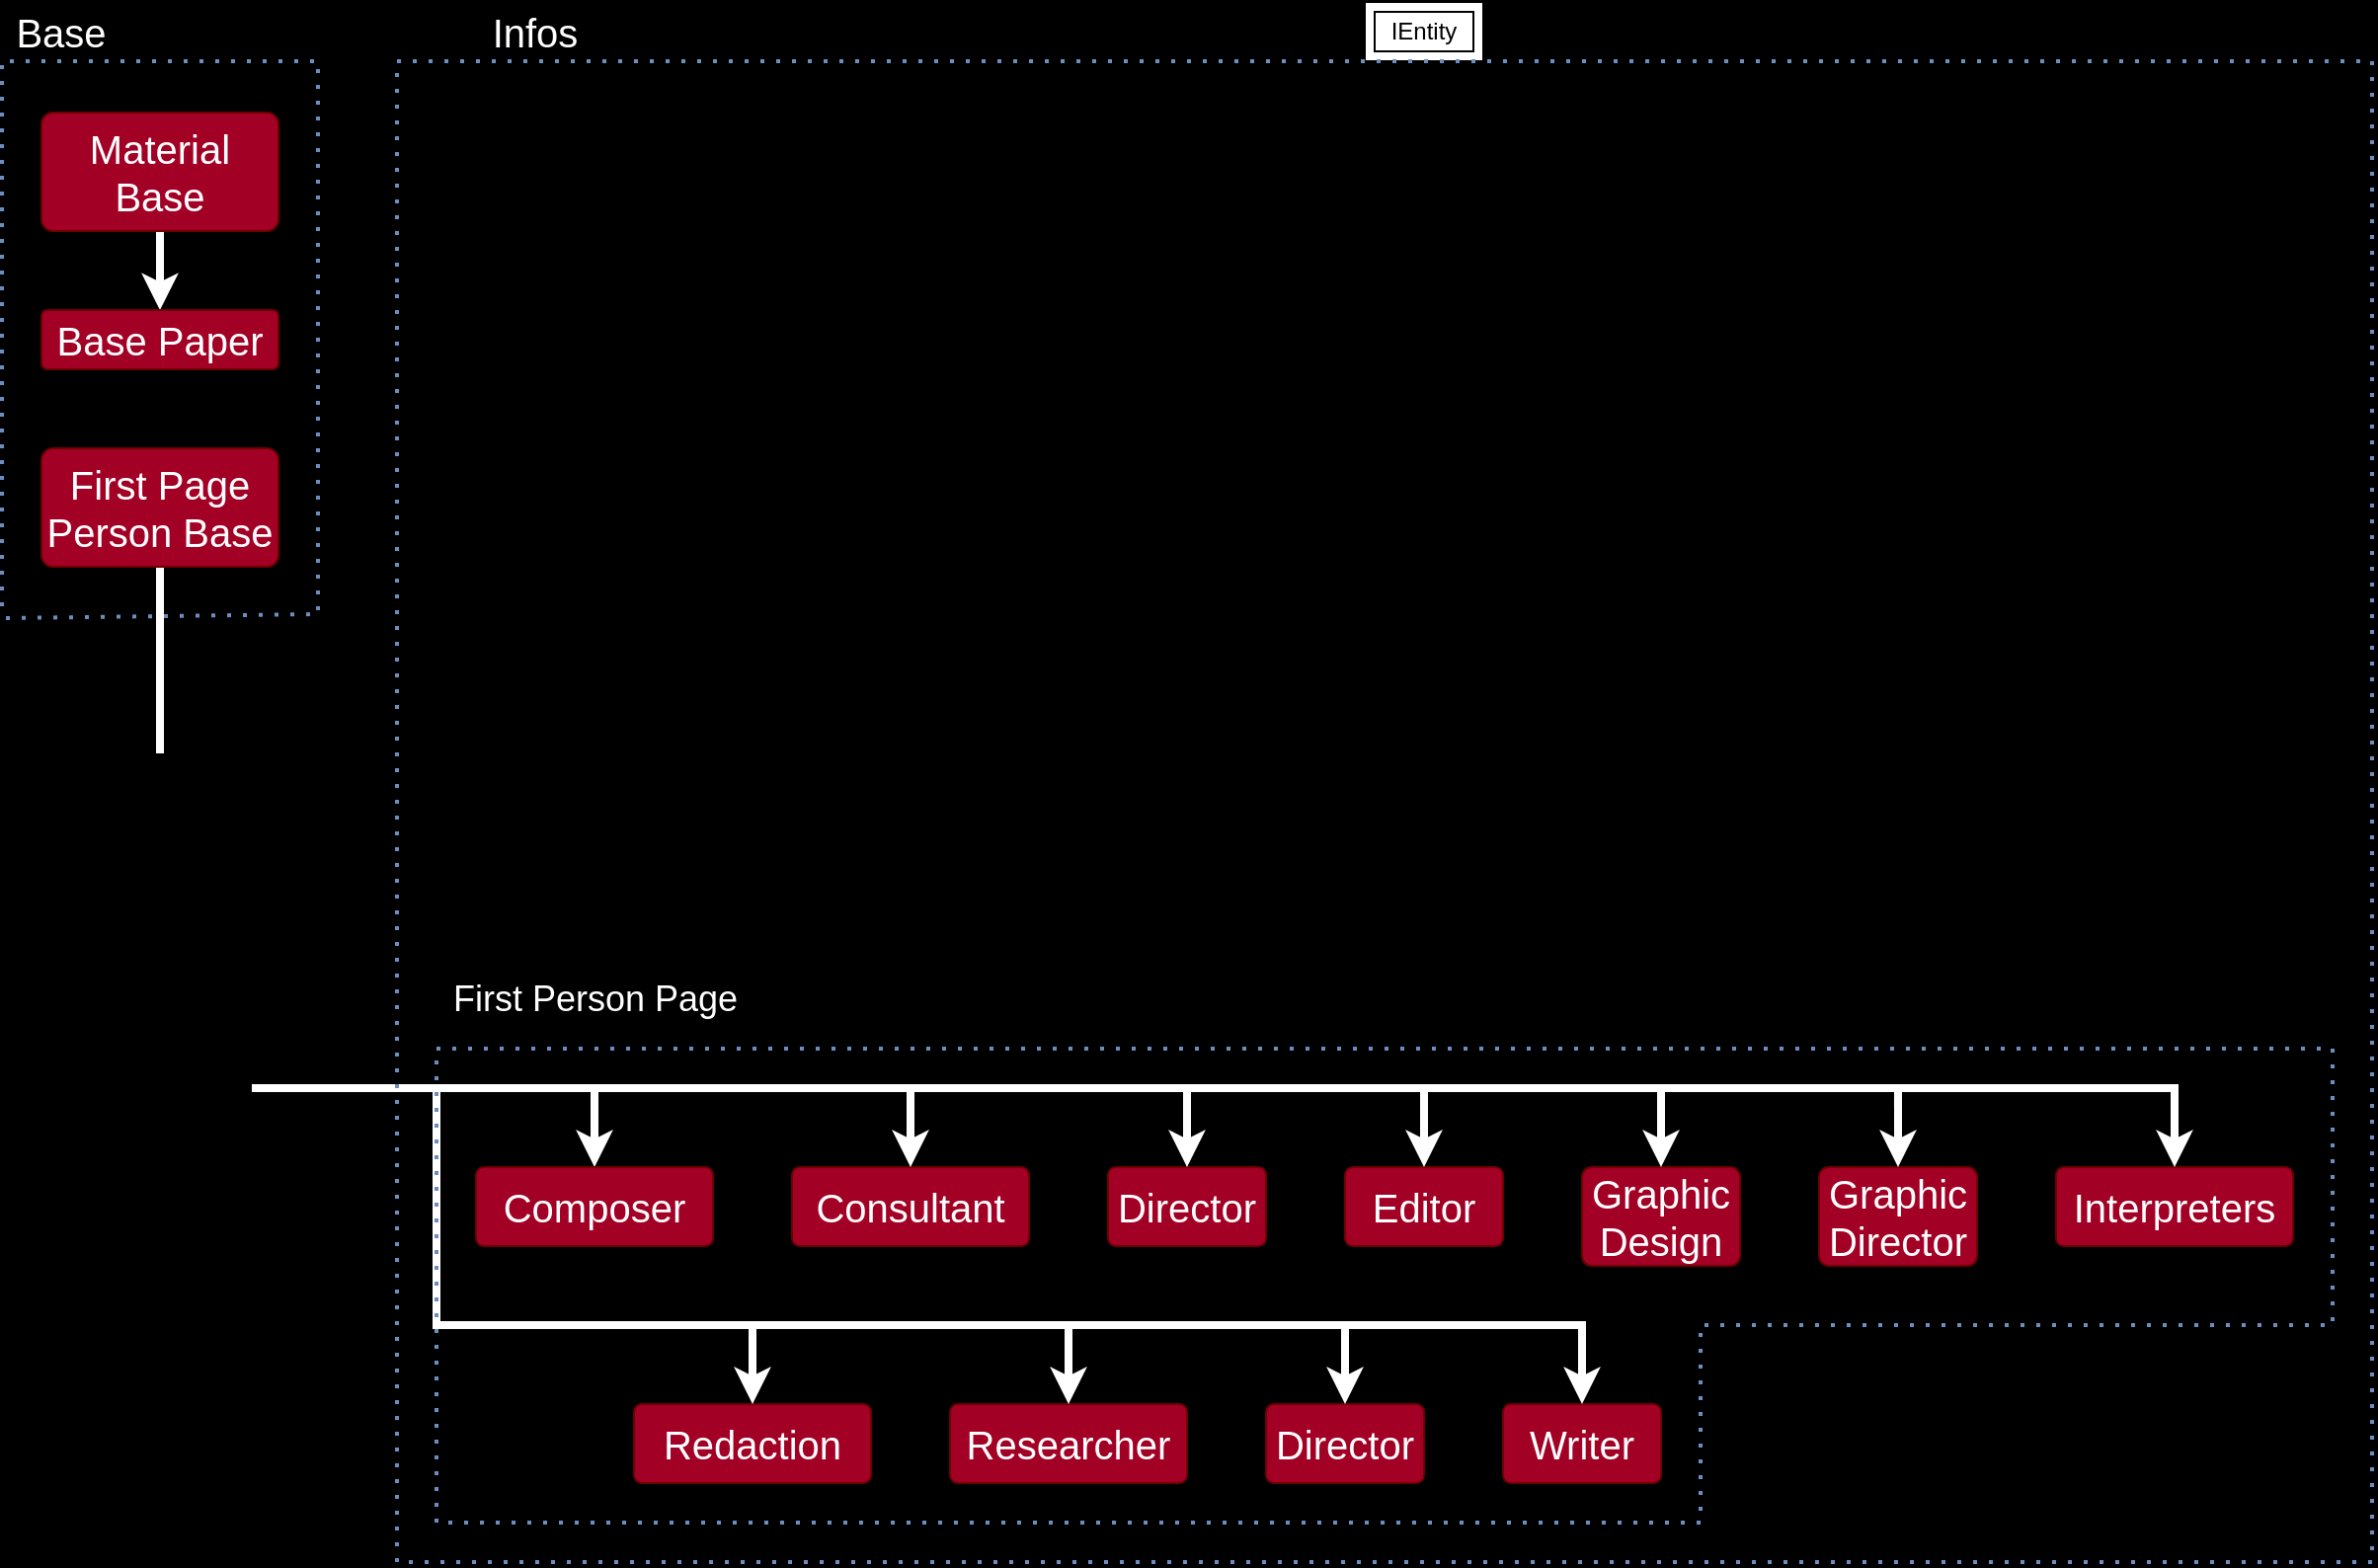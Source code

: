 <mxfile version="17.4.5" type="github">
  <diagram id="R2lEEEUBdFMjLlhIrx00" name="Enities">
    <mxGraphModel dx="1778" dy="1089" grid="1" gridSize="10" guides="1" tooltips="1" connect="1" arrows="1" fold="1" page="1" pageScale="1" pageWidth="1600" pageHeight="900" background="#000000" math="0" shadow="0" extFonts="Permanent Marker^https://fonts.googleapis.com/css?family=Permanent+Marker">
      <root>
        <mxCell id="0" />
        <mxCell id="1" parent="0" />
        <mxCell id="eGb5dsAbsmcvE9Oy9T9W-4" value="IEntity" style="shape=ext;margin=3;double=1;whiteSpace=wrap;html=1;align=center;" parent="1" vertex="1">
          <mxGeometry x="890" y="50" width="60" height="30" as="geometry" />
        </mxCell>
        <mxCell id="yxW6L9qoDKV4iAf_mweB-4" style="edgeStyle=orthogonalEdgeStyle;rounded=0;jumpSize=13;orthogonalLoop=1;jettySize=auto;html=1;entryX=0.5;entryY=0;entryDx=0;entryDy=0;strokeColor=#FFFFFF;strokeWidth=4;" parent="1" source="eGb5dsAbsmcvE9Oy9T9W-7" target="eGb5dsAbsmcvE9Oy9T9W-8" edge="1">
          <mxGeometry relative="1" as="geometry">
            <Array as="points">
              <mxPoint x="280" y="196.03" />
              <mxPoint x="280" y="196.03" />
            </Array>
          </mxGeometry>
        </mxCell>
        <mxCell id="eGb5dsAbsmcvE9Oy9T9W-8" value="Base Paper" style="rounded=1;arcSize=10;whiteSpace=wrap;html=1;align=center;fontSize=20;fillColor=#a20025;strokeColor=#6F0000;fontColor=#ffffff;" parent="1" vertex="1">
          <mxGeometry x="220" y="206.03" width="120" height="30" as="geometry" />
        </mxCell>
        <mxCell id="yxW6L9qoDKV4iAf_mweB-11" style="edgeStyle=orthogonalEdgeStyle;rounded=0;jumpSize=13;orthogonalLoop=1;jettySize=auto;html=1;entryX=0.5;entryY=0;entryDx=0;entryDy=0;strokeColor=#FFFFFF;strokeWidth=4;" parent="1" source="eGb5dsAbsmcvE9Oy9T9W-10" target="yxW6L9qoDKV4iAf_mweB-9" edge="1">
          <mxGeometry relative="1" as="geometry">
            <Array as="points">
              <mxPoint x="280" y="600" />
              <mxPoint x="500" y="600" />
            </Array>
          </mxGeometry>
        </mxCell>
        <mxCell id="eGb5dsAbsmcvE9Oy9T9W-10" value="First Page Person Base" style="rounded=1;arcSize=10;whiteSpace=wrap;html=1;align=center;fontSize=20;fillColor=#a20025;strokeColor=#6F0000;fontColor=#ffffff;" parent="1" vertex="1">
          <mxGeometry x="220" y="276.03" width="120" height="60" as="geometry" />
        </mxCell>
        <mxCell id="eGb5dsAbsmcvE9Oy9T9W-11" value="Infos" style="text;html=1;strokeColor=none;fillColor=none;align=center;verticalAlign=middle;whiteSpace=wrap;rounded=0;fontSize=20;fontColor=#FFFFFF;" parent="1" vertex="1">
          <mxGeometry x="440" y="50" width="60" height="30" as="geometry" />
        </mxCell>
        <mxCell id="eGb5dsAbsmcvE9Oy9T9W-7" value="Material Base" style="rounded=1;arcSize=10;whiteSpace=wrap;html=1;align=center;fontSize=20;fillColor=#a20025;strokeColor=#6F0000;fontColor=#ffffff;" parent="1" vertex="1">
          <mxGeometry x="220" y="106.03" width="120" height="60" as="geometry" />
        </mxCell>
        <mxCell id="yxW6L9qoDKV4iAf_mweB-6" value="" style="endArrow=none;dashed=1;html=1;dashPattern=1 3;strokeWidth=2;rounded=0;fontColor=#FFFFFF;labelBackgroundColor=#000000;fillColor=#dae8fc;strokeColor=#6c8ebf;" parent="1" edge="1">
          <mxGeometry width="50" height="50" relative="1" as="geometry">
            <mxPoint x="200" y="356.03" as="sourcePoint" />
            <mxPoint x="200" y="362.03" as="targetPoint" />
            <Array as="points">
              <mxPoint x="200" y="80.03" />
              <mxPoint x="360" y="80.0" />
              <mxPoint x="360" y="360" />
            </Array>
          </mxGeometry>
        </mxCell>
        <mxCell id="yxW6L9qoDKV4iAf_mweB-7" value="Base" style="text;html=1;strokeColor=none;fillColor=none;align=center;verticalAlign=middle;whiteSpace=wrap;rounded=0;fontSize=20;fontColor=#FFFFFF;" parent="1" vertex="1">
          <mxGeometry x="200" y="50" width="60" height="30" as="geometry" />
        </mxCell>
        <mxCell id="yxW6L9qoDKV4iAf_mweB-9" value="Composer" style="rounded=1;arcSize=10;whiteSpace=wrap;html=1;align=center;fontSize=20;fillColor=#a20025;strokeColor=#6F0000;fontColor=#ffffff;" parent="1" vertex="1">
          <mxGeometry x="440" y="640" width="120" height="40" as="geometry" />
        </mxCell>
        <mxCell id="yxW6L9qoDKV4iAf_mweB-10" value="Consultant" style="rounded=1;arcSize=10;whiteSpace=wrap;html=1;align=center;fontSize=20;fillColor=#a20025;strokeColor=#6F0000;fontColor=#ffffff;" parent="1" vertex="1">
          <mxGeometry x="600" y="640" width="120" height="40" as="geometry" />
        </mxCell>
        <mxCell id="yxW6L9qoDKV4iAf_mweB-14" style="edgeStyle=orthogonalEdgeStyle;rounded=0;jumpSize=13;orthogonalLoop=1;jettySize=auto;html=1;entryX=0.5;entryY=0;entryDx=0;entryDy=0;strokeColor=#FFFFFF;strokeWidth=4;" parent="1" target="yxW6L9qoDKV4iAf_mweB-10" edge="1">
          <mxGeometry relative="1" as="geometry">
            <mxPoint x="500" y="600" as="sourcePoint" />
            <mxPoint x="790" y="530" as="targetPoint" />
            <Array as="points">
              <mxPoint x="660" y="600" />
            </Array>
          </mxGeometry>
        </mxCell>
        <mxCell id="P3IxTrzwhwJKdC0I2D61-1" value="Director" style="rounded=1;arcSize=10;whiteSpace=wrap;html=1;align=center;fontSize=20;fillColor=#a20025;strokeColor=#6F0000;fontColor=#ffffff;" vertex="1" parent="1">
          <mxGeometry x="760" y="640" width="80" height="40" as="geometry" />
        </mxCell>
        <mxCell id="P3IxTrzwhwJKdC0I2D61-2" value="Editor" style="rounded=1;arcSize=10;whiteSpace=wrap;html=1;align=center;fontSize=20;fillColor=#a20025;strokeColor=#6F0000;fontColor=#ffffff;" vertex="1" parent="1">
          <mxGeometry x="880" y="640" width="80" height="40" as="geometry" />
        </mxCell>
        <mxCell id="P3IxTrzwhwJKdC0I2D61-5" value="Graphic&lt;br&gt;Design" style="rounded=1;arcSize=10;whiteSpace=wrap;html=1;align=center;fontSize=20;fillColor=#a20025;strokeColor=#6F0000;fontColor=#ffffff;" vertex="1" parent="1">
          <mxGeometry x="1000" y="640" width="80" height="50" as="geometry" />
        </mxCell>
        <mxCell id="P3IxTrzwhwJKdC0I2D61-6" value="Graphic Director" style="rounded=1;arcSize=10;whiteSpace=wrap;html=1;align=center;fontSize=20;fillColor=#a20025;strokeColor=#6F0000;fontColor=#ffffff;" vertex="1" parent="1">
          <mxGeometry x="1120" y="640" width="80" height="50" as="geometry" />
        </mxCell>
        <mxCell id="P3IxTrzwhwJKdC0I2D61-8" value="Interpreters" style="rounded=1;arcSize=10;whiteSpace=wrap;html=1;align=center;fontSize=20;fillColor=#a20025;strokeColor=#6F0000;fontColor=#ffffff;" vertex="1" parent="1">
          <mxGeometry x="1240" y="640" width="120" height="40" as="geometry" />
        </mxCell>
        <mxCell id="P3IxTrzwhwJKdC0I2D61-9" value="" style="endArrow=none;dashed=1;html=1;dashPattern=1 3;strokeWidth=2;rounded=0;fontColor=#FFFFFF;labelBackgroundColor=#000000;fillColor=#dae8fc;strokeColor=#6c8ebf;" edge="1" parent="1">
          <mxGeometry width="50" height="50" relative="1" as="geometry">
            <mxPoint x="400" y="840" as="sourcePoint" />
            <mxPoint x="400" y="840" as="targetPoint" />
            <Array as="points">
              <mxPoint x="400" y="80" />
              <mxPoint x="1400" y="80" />
              <mxPoint x="1400" y="840" />
            </Array>
          </mxGeometry>
        </mxCell>
        <mxCell id="P3IxTrzwhwJKdC0I2D61-11" style="edgeStyle=orthogonalEdgeStyle;rounded=0;jumpSize=13;orthogonalLoop=1;jettySize=auto;html=1;entryX=0.5;entryY=0;entryDx=0;entryDy=0;strokeColor=#FFFFFF;strokeWidth=4;" edge="1" parent="1">
          <mxGeometry relative="1" as="geometry">
            <mxPoint x="660" y="600" as="sourcePoint" />
            <mxPoint x="800" y="640" as="targetPoint" />
            <Array as="points">
              <mxPoint x="800" y="600" />
            </Array>
          </mxGeometry>
        </mxCell>
        <mxCell id="P3IxTrzwhwJKdC0I2D61-12" style="edgeStyle=orthogonalEdgeStyle;rounded=0;jumpSize=13;orthogonalLoop=1;jettySize=auto;html=1;strokeColor=#FFFFFF;strokeWidth=4;entryX=0.5;entryY=0;entryDx=0;entryDy=0;" edge="1" parent="1" target="P3IxTrzwhwJKdC0I2D61-2">
          <mxGeometry relative="1" as="geometry">
            <mxPoint x="800" y="600" as="sourcePoint" />
            <mxPoint x="960" y="640" as="targetPoint" />
            <Array as="points">
              <mxPoint x="920" y="600" />
            </Array>
          </mxGeometry>
        </mxCell>
        <mxCell id="P3IxTrzwhwJKdC0I2D61-13" style="edgeStyle=orthogonalEdgeStyle;rounded=0;jumpSize=13;orthogonalLoop=1;jettySize=auto;html=1;entryX=0.5;entryY=0;entryDx=0;entryDy=0;strokeColor=#FFFFFF;strokeWidth=4;" edge="1" parent="1" target="P3IxTrzwhwJKdC0I2D61-5">
          <mxGeometry relative="1" as="geometry">
            <mxPoint x="920" y="600" as="sourcePoint" />
            <mxPoint x="1100" y="640" as="targetPoint" />
            <Array as="points">
              <mxPoint x="1040" y="600" />
            </Array>
          </mxGeometry>
        </mxCell>
        <mxCell id="P3IxTrzwhwJKdC0I2D61-14" style="edgeStyle=orthogonalEdgeStyle;rounded=0;jumpSize=13;orthogonalLoop=1;jettySize=auto;html=1;entryX=0.5;entryY=0;entryDx=0;entryDy=0;strokeColor=#FFFFFF;strokeWidth=4;" edge="1" parent="1" target="P3IxTrzwhwJKdC0I2D61-6">
          <mxGeometry relative="1" as="geometry">
            <mxPoint x="1039.97" y="600" as="sourcePoint" />
            <mxPoint x="1199.97" y="640" as="targetPoint" />
            <Array as="points">
              <mxPoint x="1160" y="600" />
            </Array>
          </mxGeometry>
        </mxCell>
        <mxCell id="P3IxTrzwhwJKdC0I2D61-15" style="edgeStyle=orthogonalEdgeStyle;rounded=0;jumpSize=13;orthogonalLoop=1;jettySize=auto;html=1;entryX=0.5;entryY=0;entryDx=0;entryDy=0;strokeColor=#FFFFFF;strokeWidth=4;" edge="1" parent="1" target="P3IxTrzwhwJKdC0I2D61-8">
          <mxGeometry relative="1" as="geometry">
            <mxPoint x="1159.97" y="610" as="sourcePoint" />
            <mxPoint x="1349.94" y="640" as="targetPoint" />
            <Array as="points">
              <mxPoint x="1160" y="600" />
              <mxPoint x="1300" y="600" />
            </Array>
          </mxGeometry>
        </mxCell>
        <mxCell id="P3IxTrzwhwJKdC0I2D61-29" value="Redaction" style="rounded=1;arcSize=10;whiteSpace=wrap;html=1;align=center;fontSize=20;fillColor=#a20025;strokeColor=#6F0000;fontColor=#ffffff;" vertex="1" parent="1">
          <mxGeometry x="520" y="760" width="120" height="40" as="geometry" />
        </mxCell>
        <mxCell id="P3IxTrzwhwJKdC0I2D61-30" value="Researcher" style="rounded=1;arcSize=10;whiteSpace=wrap;html=1;align=center;fontSize=20;fillColor=#a20025;strokeColor=#6F0000;fontColor=#ffffff;" vertex="1" parent="1">
          <mxGeometry x="680" y="760" width="120" height="40" as="geometry" />
        </mxCell>
        <mxCell id="P3IxTrzwhwJKdC0I2D61-31" style="edgeStyle=orthogonalEdgeStyle;rounded=0;jumpSize=13;orthogonalLoop=1;jettySize=auto;html=1;entryX=0.5;entryY=0;entryDx=0;entryDy=0;strokeColor=#FFFFFF;strokeWidth=4;" edge="1" parent="1" target="P3IxTrzwhwJKdC0I2D61-30">
          <mxGeometry relative="1" as="geometry">
            <mxPoint x="580" y="600" as="sourcePoint" />
            <mxPoint x="890" y="650" as="targetPoint" />
            <Array as="points">
              <mxPoint x="420" y="600" />
              <mxPoint x="420" y="720" />
              <mxPoint x="740" y="720" />
            </Array>
          </mxGeometry>
        </mxCell>
        <mxCell id="P3IxTrzwhwJKdC0I2D61-32" value="Director" style="rounded=1;arcSize=10;whiteSpace=wrap;html=1;align=center;fontSize=20;fillColor=#a20025;strokeColor=#6F0000;fontColor=#ffffff;" vertex="1" parent="1">
          <mxGeometry x="840" y="760" width="80" height="40" as="geometry" />
        </mxCell>
        <mxCell id="P3IxTrzwhwJKdC0I2D61-33" value="Writer" style="rounded=1;arcSize=10;whiteSpace=wrap;html=1;align=center;fontSize=20;fillColor=#a20025;strokeColor=#6F0000;fontColor=#ffffff;" vertex="1" parent="1">
          <mxGeometry x="960" y="760" width="80" height="40" as="geometry" />
        </mxCell>
        <mxCell id="P3IxTrzwhwJKdC0I2D61-37" style="edgeStyle=orthogonalEdgeStyle;rounded=0;jumpSize=13;orthogonalLoop=1;jettySize=auto;html=1;entryX=0.5;entryY=0;entryDx=0;entryDy=0;strokeColor=#FFFFFF;strokeWidth=4;" edge="1" parent="1">
          <mxGeometry relative="1" as="geometry">
            <mxPoint x="740" y="720" as="sourcePoint" />
            <mxPoint x="880" y="760" as="targetPoint" />
            <Array as="points">
              <mxPoint x="880" y="720" />
            </Array>
          </mxGeometry>
        </mxCell>
        <mxCell id="P3IxTrzwhwJKdC0I2D61-38" style="edgeStyle=orthogonalEdgeStyle;rounded=0;jumpSize=13;orthogonalLoop=1;jettySize=auto;html=1;strokeColor=#FFFFFF;strokeWidth=4;entryX=0.5;entryY=0;entryDx=0;entryDy=0;" edge="1" parent="1" target="P3IxTrzwhwJKdC0I2D61-33">
          <mxGeometry relative="1" as="geometry">
            <mxPoint x="880" y="720" as="sourcePoint" />
            <mxPoint x="1040" y="760" as="targetPoint" />
            <Array as="points">
              <mxPoint x="1000" y="720" />
            </Array>
          </mxGeometry>
        </mxCell>
        <mxCell id="P3IxTrzwhwJKdC0I2D61-42" style="edgeStyle=orthogonalEdgeStyle;rounded=0;jumpSize=13;orthogonalLoop=1;jettySize=auto;html=1;entryX=0.5;entryY=0;entryDx=0;entryDy=0;strokeColor=#FFFFFF;strokeWidth=4;" edge="1" parent="1" target="P3IxTrzwhwJKdC0I2D61-29">
          <mxGeometry relative="1" as="geometry">
            <mxPoint x="580" y="720" as="sourcePoint" />
            <mxPoint x="500" y="720" as="targetPoint" />
            <Array as="points">
              <mxPoint x="580" y="720" />
            </Array>
          </mxGeometry>
        </mxCell>
        <mxCell id="P3IxTrzwhwJKdC0I2D61-44" value="" style="endArrow=none;dashed=1;html=1;dashPattern=1 3;strokeWidth=2;rounded=0;fontColor=#FFFFFF;labelBackgroundColor=#000000;fillColor=#dae8fc;strokeColor=#6c8ebf;" edge="1" parent="1">
          <mxGeometry width="50" height="50" relative="1" as="geometry">
            <mxPoint x="420" y="820" as="sourcePoint" />
            <mxPoint x="420" y="820" as="targetPoint" />
            <Array as="points">
              <mxPoint x="420" y="580" />
              <mxPoint x="1380" y="580" />
              <mxPoint x="1380" y="720" />
              <mxPoint x="1060" y="720" />
              <mxPoint x="1060" y="820" />
            </Array>
          </mxGeometry>
        </mxCell>
        <mxCell id="P3IxTrzwhwJKdC0I2D61-47" value="First Person Page" style="text;html=1;align=center;verticalAlign=middle;resizable=0;points=[];autosize=1;strokeColor=none;fillColor=none;fontColor=#FFFFFF;fontSize=18;" vertex="1" parent="1">
          <mxGeometry x="420" y="540" width="160" height="30" as="geometry" />
        </mxCell>
      </root>
    </mxGraphModel>
  </diagram>
</mxfile>
